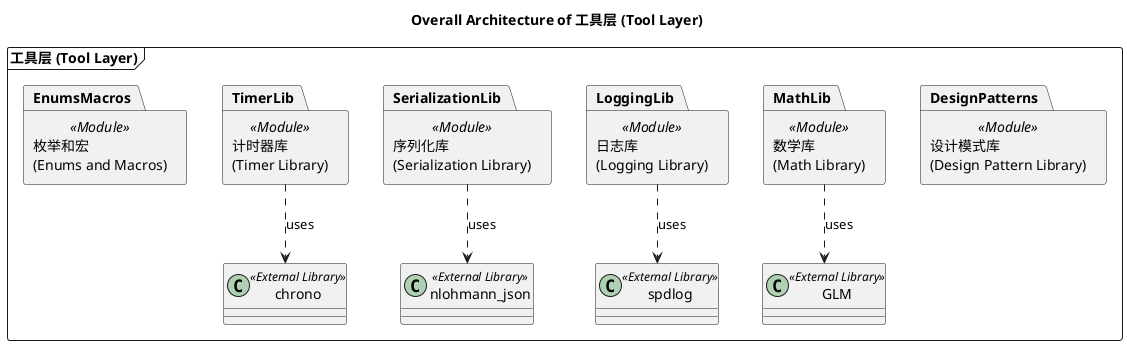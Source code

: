 @startuml
allowmixing

title Overall Architecture of 工具层 (Tool Layer)

package "工具层 (Tool Layer)" <<Frame>> {

    package "设计模式库\n(Design Pattern Library)" <<Module>> as DesignPatterns {
        
    }

    package "数学库\n(Math Library)" <<Module>> as MathLib {
        
    }
    MathLib ..> "GLM" : uses

    package "日志库\n(Logging Library)" <<Module>> as LoggingLib {
        
    }
    LoggingLib ..> "spdlog" : uses

    package "序列化库\n(Serialization Library)" <<Module>> as SerializationLib {
       
    }
    SerializationLib ..> "nlohmann_json" : uses

    package "计时器库\n(Timer Library)" <<Module>> as TimerLib {
       
    }
    TimerLib ..> "chrono" : uses

    package "枚举和宏\n(Enums and Macros)" <<Module>> as EnumsMacros {
        
    }
}

component "GLM" <<External Library>>
component "spdlog" <<External Library>>
component "nlohmann_json" <<External Library>>
component "chrono" <<External Library>>



@enduml